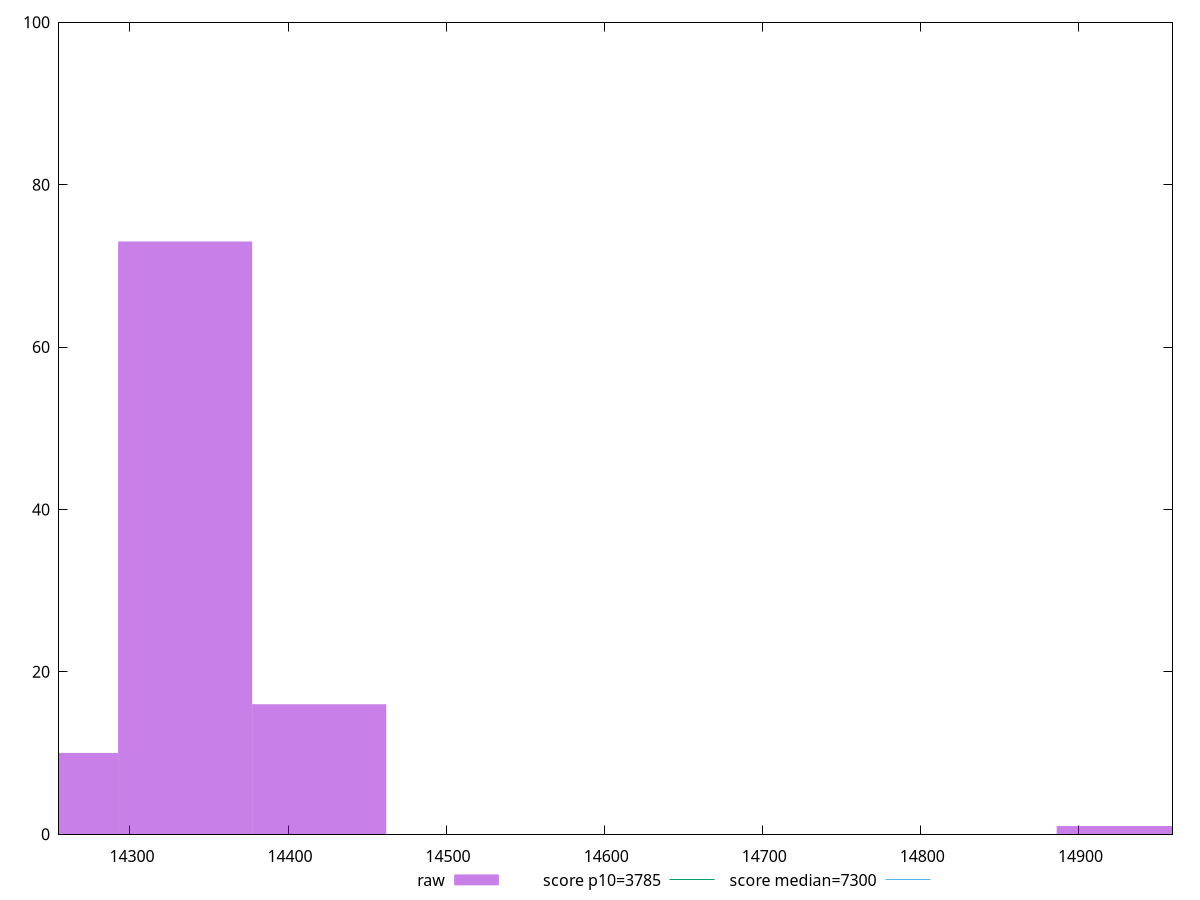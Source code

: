 reset

$raw <<EOF
14928.663242134979 1
14334.909590459156 73
14419.73154069856 16
14250.087640219754 10
EOF

set key outside below
set boxwidth 84.8219502394033
set xrange [14255.123:14959.5125]
set yrange [0:100]
set trange [0:100]
set style fill transparent solid 0.5 noborder

set parametric
set terminal svg size 640, 490 enhanced background rgb 'white'
set output "reports/report_00033_2021-03-01T14-23-16.841Z/interactive/samples/astro-cached/raw/histogram.svg"

plot $raw title "raw" with boxes, \
     3785,t title "score p10=3785", \
     7300,t title "score median=7300"

reset
